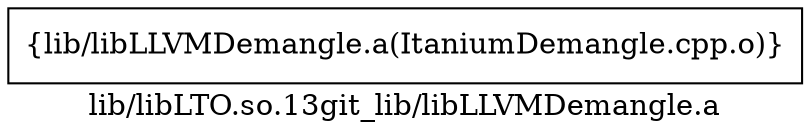 digraph "lib/libLTO.so.13git_lib/libLLVMDemangle.a" {
	label="lib/libLTO.so.13git_lib/libLLVMDemangle.a";
	rankdir=LR;

	Node0x55cc82019468 [shape=record,shape=box,group=0,label="{lib/libLLVMDemangle.a(ItaniumDemangle.cpp.o)}"];
}
